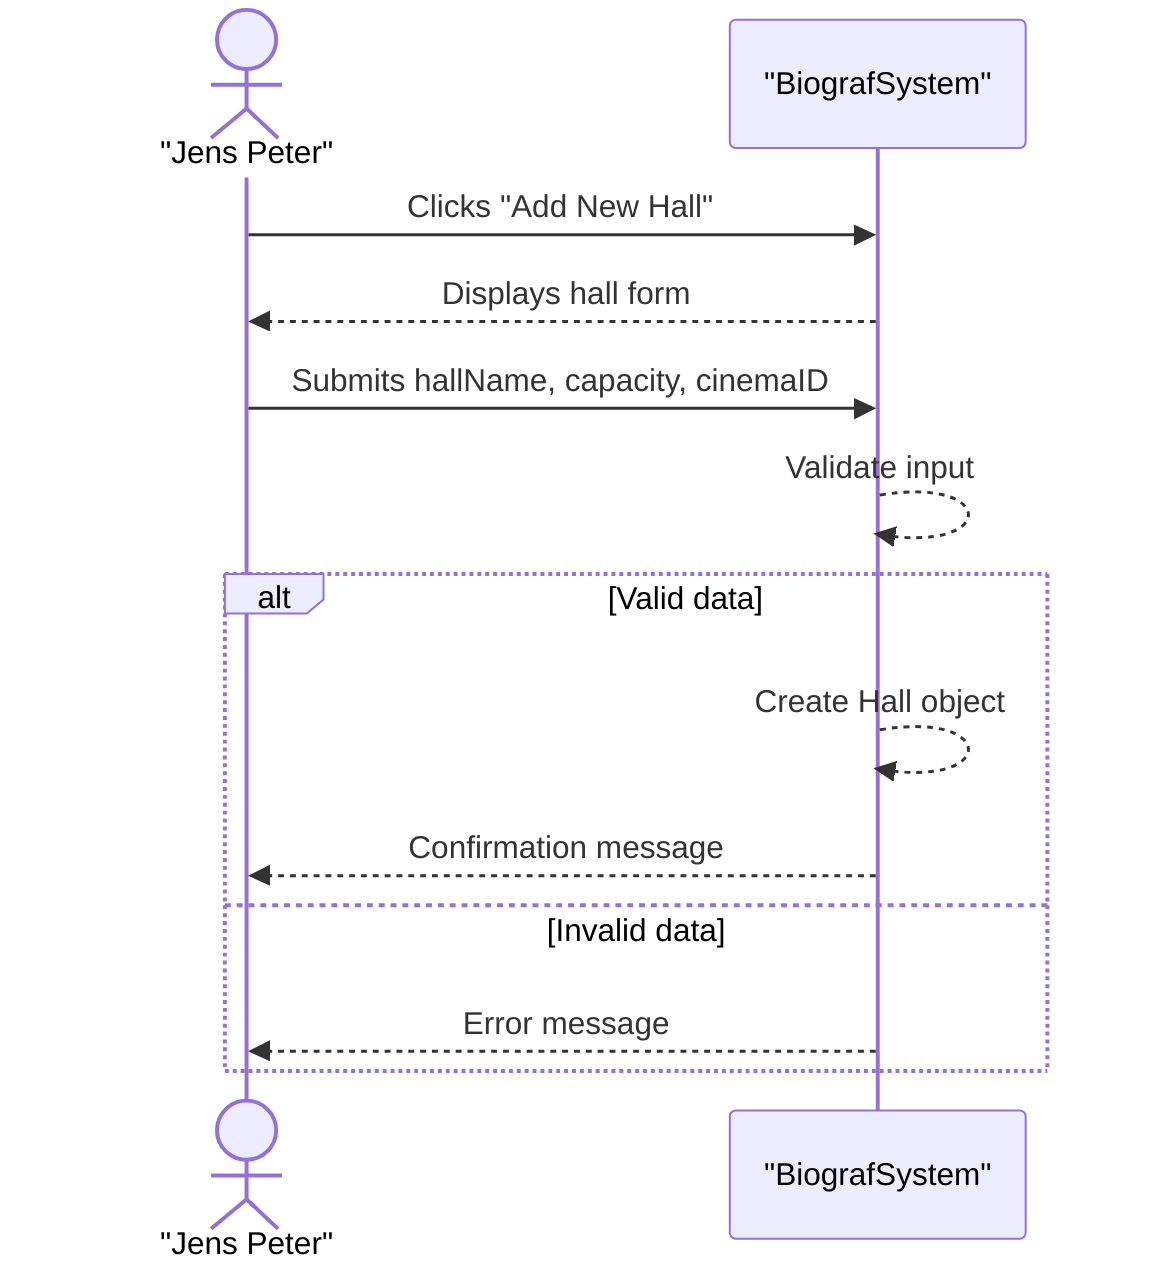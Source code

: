 ﻿sequenceDiagram
    actor JensPeter as "Jens Peter"
    participant System as "BiografSystem"

    JensPeter->>System: Clicks "Add New Hall"
    System-->>JensPeter: Displays hall form

    JensPeter->>System: Submits hallName, capacity, cinemaID
    System-->>System: Validate input
    alt Valid data
        System-->>System: Create Hall object
        System-->>JensPeter: Confirmation message
    else Invalid data
        System-->>JensPeter: Error message
    end